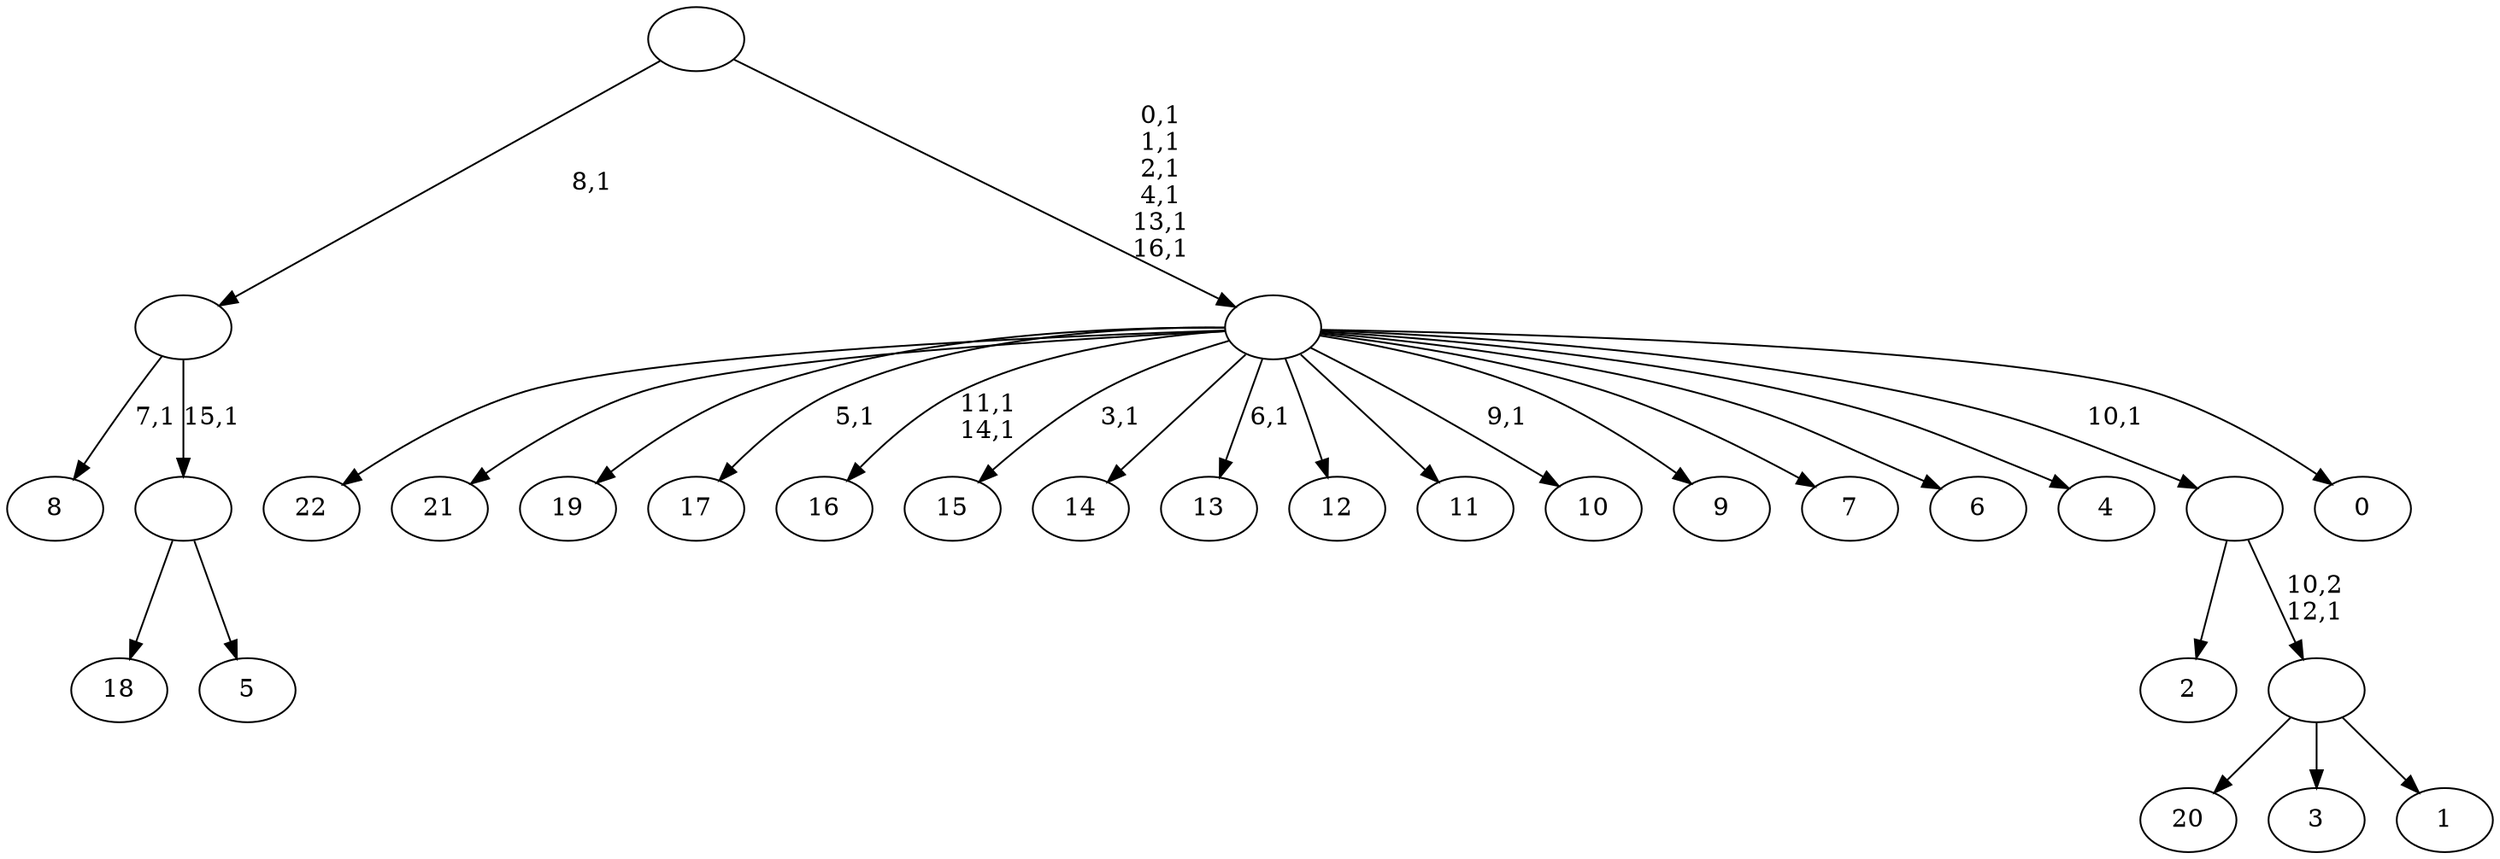 digraph T {
	40 [label="22"]
	39 [label="21"]
	38 [label="20"]
	37 [label="19"]
	36 [label="18"]
	35 [label="17"]
	33 [label="16"]
	30 [label="15"]
	28 [label="14"]
	27 [label="13"]
	25 [label="12"]
	24 [label="11"]
	23 [label="10"]
	21 [label="9"]
	20 [label="8"]
	18 [label="7"]
	17 [label="6"]
	16 [label="5"]
	15 [label=""]
	14 [label=""]
	13 [label="4"]
	12 [label="3"]
	11 [label="2"]
	10 [label="1"]
	9 [label=""]
	8 [label=""]
	7 [label="0"]
	6 [label=""]
	0 [label=""]
	15 -> 36 [label=""]
	15 -> 16 [label=""]
	14 -> 20 [label="7,1"]
	14 -> 15 [label="15,1"]
	9 -> 38 [label=""]
	9 -> 12 [label=""]
	9 -> 10 [label=""]
	8 -> 11 [label=""]
	8 -> 9 [label="10,2\n12,1"]
	6 -> 23 [label="9,1"]
	6 -> 27 [label="6,1"]
	6 -> 30 [label="3,1"]
	6 -> 33 [label="11,1\n14,1"]
	6 -> 35 [label="5,1"]
	6 -> 40 [label=""]
	6 -> 39 [label=""]
	6 -> 37 [label=""]
	6 -> 28 [label=""]
	6 -> 25 [label=""]
	6 -> 24 [label=""]
	6 -> 21 [label=""]
	6 -> 18 [label=""]
	6 -> 17 [label=""]
	6 -> 13 [label=""]
	6 -> 8 [label="10,1"]
	6 -> 7 [label=""]
	0 -> 6 [label="0,1\n1,1\n2,1\n4,1\n13,1\n16,1"]
	0 -> 14 [label="8,1"]
}
